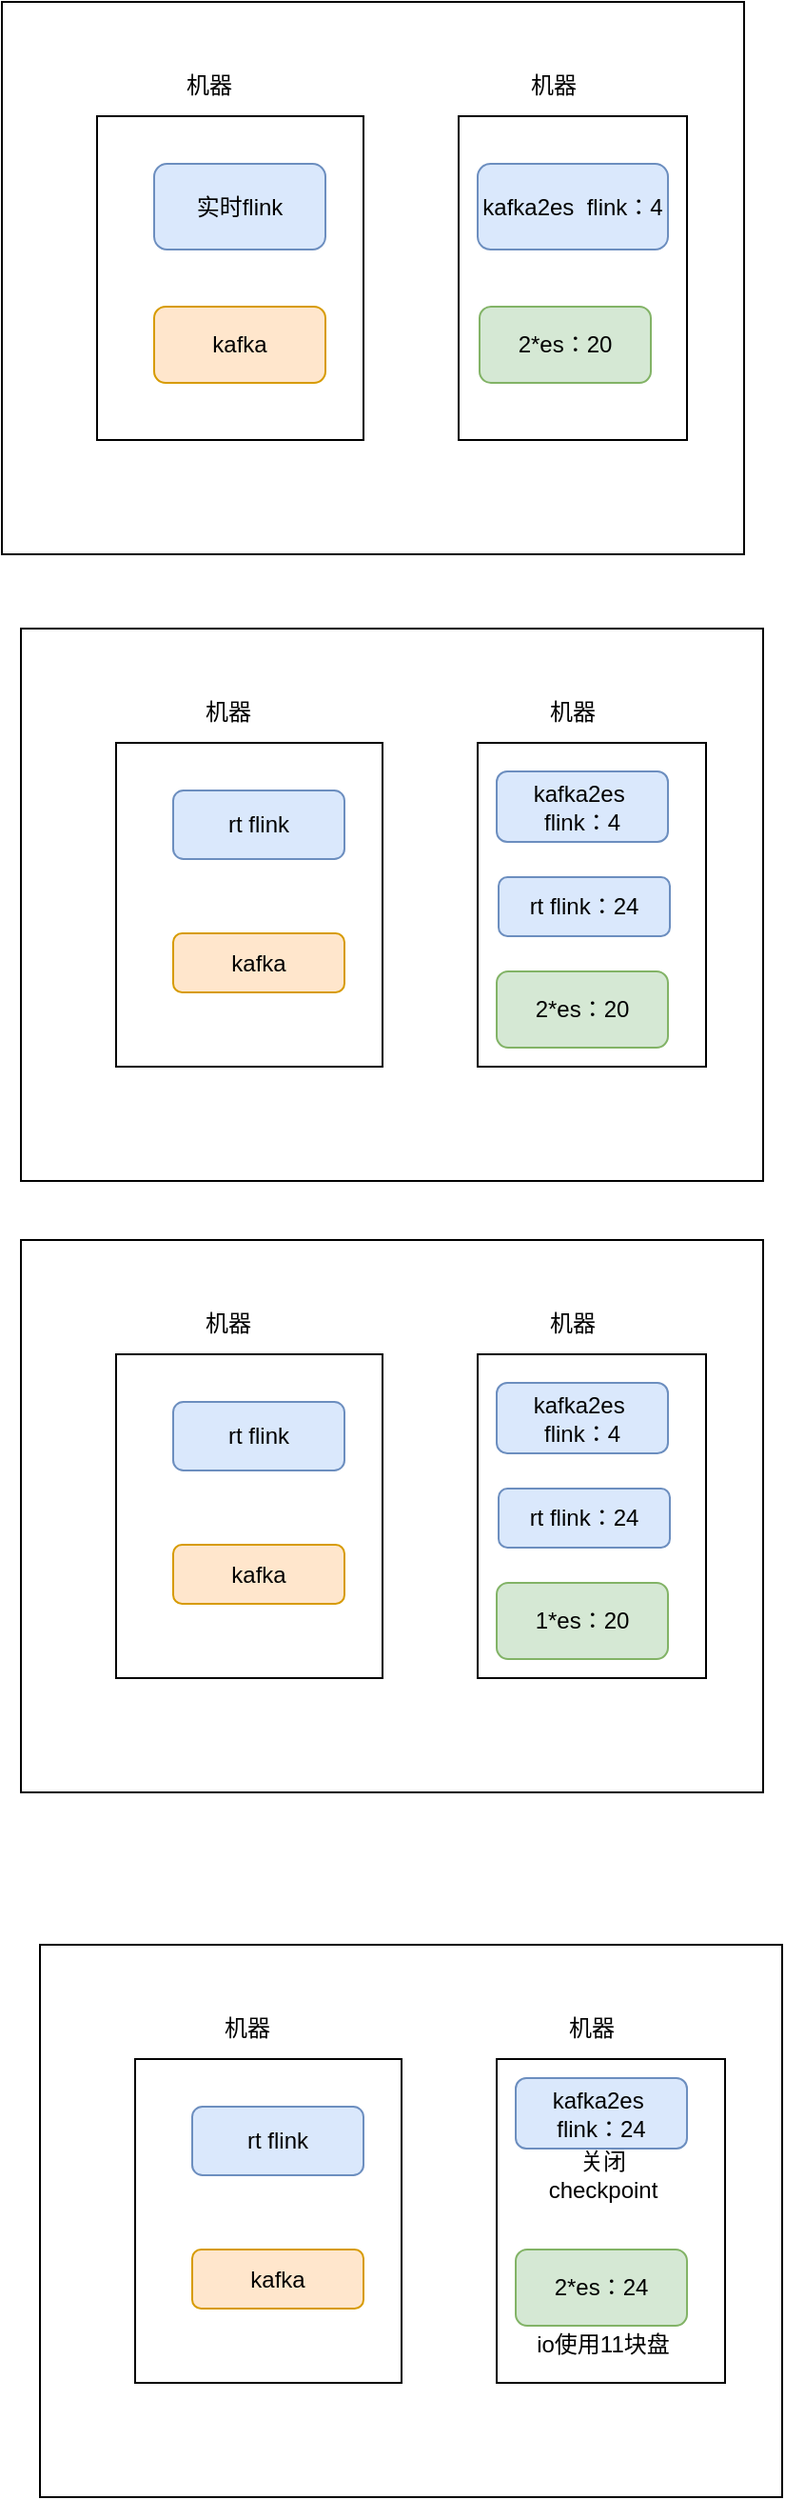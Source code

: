 <mxfile version="10.5.4" type="device"><diagram id="ipRvdCyPaNZctxSyJM8C" name="Page-1"><mxGraphModel dx="918" dy="595" grid="1" gridSize="10" guides="1" tooltips="1" connect="1" arrows="1" fold="1" page="1" pageScale="1" pageWidth="827" pageHeight="1169" math="0" shadow="0"><root><mxCell id="0"/><mxCell id="1" parent="0"/><mxCell id="fTLkdXg7NQNve4NA7uw9-6" value="" style="rounded=0;whiteSpace=wrap;html=1;" vertex="1" parent="1"><mxGeometry x="90" y="110" width="390" height="290" as="geometry"/></mxCell><mxCell id="fTLkdXg7NQNve4NA7uw9-2" value="" style="rounded=0;whiteSpace=wrap;html=1;" vertex="1" parent="1"><mxGeometry x="140" y="170" width="140" height="170" as="geometry"/></mxCell><mxCell id="fTLkdXg7NQNve4NA7uw9-3" value="" style="rounded=0;whiteSpace=wrap;html=1;" vertex="1" parent="1"><mxGeometry x="330" y="170" width="120" height="170" as="geometry"/></mxCell><mxCell id="fTLkdXg7NQNve4NA7uw9-4" value="机器" style="text;html=1;resizable=0;points=[];autosize=1;align=left;verticalAlign=top;spacingTop=-4;" vertex="1" parent="1"><mxGeometry x="185" y="144" width="40" height="20" as="geometry"/></mxCell><mxCell id="fTLkdXg7NQNve4NA7uw9-5" value="机器" style="text;html=1;resizable=0;points=[];autosize=1;align=left;verticalAlign=top;spacingTop=-4;" vertex="1" parent="1"><mxGeometry x="366" y="144" width="40" height="20" as="geometry"/></mxCell><mxCell id="fTLkdXg7NQNve4NA7uw9-8" value="实时flink" style="rounded=1;whiteSpace=wrap;html=1;fillColor=#dae8fc;strokeColor=#6c8ebf;" vertex="1" parent="1"><mxGeometry x="170" y="195" width="90" height="45" as="geometry"/></mxCell><mxCell id="fTLkdXg7NQNve4NA7uw9-9" value="kafka" style="rounded=1;whiteSpace=wrap;html=1;fillColor=#ffe6cc;strokeColor=#d79b00;" vertex="1" parent="1"><mxGeometry x="170" y="270" width="90" height="40" as="geometry"/></mxCell><mxCell id="fTLkdXg7NQNve4NA7uw9-10" value="kafka2es&amp;nbsp; flink：4" style="rounded=1;whiteSpace=wrap;html=1;fillColor=#dae8fc;strokeColor=#6c8ebf;" vertex="1" parent="1"><mxGeometry x="340" y="195" width="100" height="45" as="geometry"/></mxCell><mxCell id="fTLkdXg7NQNve4NA7uw9-11" value="2*es：20" style="rounded=1;whiteSpace=wrap;html=1;fillColor=#d5e8d4;strokeColor=#82b366;" vertex="1" parent="1"><mxGeometry x="341" y="270" width="90" height="40" as="geometry"/></mxCell><mxCell id="fTLkdXg7NQNve4NA7uw9-12" value="" style="rounded=0;whiteSpace=wrap;html=1;" vertex="1" parent="1"><mxGeometry x="100" y="439" width="390" height="290" as="geometry"/></mxCell><mxCell id="fTLkdXg7NQNve4NA7uw9-13" value="" style="rounded=0;whiteSpace=wrap;html=1;" vertex="1" parent="1"><mxGeometry x="150" y="499" width="140" height="170" as="geometry"/></mxCell><mxCell id="fTLkdXg7NQNve4NA7uw9-14" value="" style="rounded=0;whiteSpace=wrap;html=1;" vertex="1" parent="1"><mxGeometry x="340" y="499" width="120" height="170" as="geometry"/></mxCell><mxCell id="fTLkdXg7NQNve4NA7uw9-15" value="机器" style="text;html=1;resizable=0;points=[];autosize=1;align=left;verticalAlign=top;spacingTop=-4;" vertex="1" parent="1"><mxGeometry x="195" y="473" width="40" height="20" as="geometry"/></mxCell><mxCell id="fTLkdXg7NQNve4NA7uw9-16" value="机器" style="text;html=1;resizable=0;points=[];autosize=1;align=left;verticalAlign=top;spacingTop=-4;" vertex="1" parent="1"><mxGeometry x="376" y="473" width="40" height="20" as="geometry"/></mxCell><mxCell id="fTLkdXg7NQNve4NA7uw9-17" value="rt flink" style="rounded=1;whiteSpace=wrap;html=1;fillColor=#dae8fc;strokeColor=#6c8ebf;" vertex="1" parent="1"><mxGeometry x="180" y="524" width="90" height="36" as="geometry"/></mxCell><mxCell id="fTLkdXg7NQNve4NA7uw9-18" value="kafka" style="rounded=1;whiteSpace=wrap;html=1;fillColor=#ffe6cc;strokeColor=#d79b00;" vertex="1" parent="1"><mxGeometry x="180" y="599" width="90" height="31" as="geometry"/></mxCell><mxCell id="fTLkdXg7NQNve4NA7uw9-19" value="kafka2es&amp;nbsp; flink：4" style="rounded=1;whiteSpace=wrap;html=1;fillColor=#dae8fc;strokeColor=#6c8ebf;" vertex="1" parent="1"><mxGeometry x="350" y="514" width="90" height="37" as="geometry"/></mxCell><mxCell id="fTLkdXg7NQNve4NA7uw9-20" value="2*es：20" style="rounded=1;whiteSpace=wrap;html=1;fillColor=#d5e8d4;strokeColor=#82b366;" vertex="1" parent="1"><mxGeometry x="350" y="619" width="90" height="40" as="geometry"/></mxCell><mxCell id="fTLkdXg7NQNve4NA7uw9-21" value="rt flink：24" style="rounded=1;whiteSpace=wrap;html=1;fillColor=#dae8fc;strokeColor=#6c8ebf;" vertex="1" parent="1"><mxGeometry x="351" y="569.5" width="90" height="31" as="geometry"/></mxCell><mxCell id="fTLkdXg7NQNve4NA7uw9-38" value="" style="rounded=0;whiteSpace=wrap;html=1;" vertex="1" parent="1"><mxGeometry x="100" y="760" width="390" height="290" as="geometry"/></mxCell><mxCell id="fTLkdXg7NQNve4NA7uw9-39" value="" style="rounded=0;whiteSpace=wrap;html=1;" vertex="1" parent="1"><mxGeometry x="150" y="820" width="140" height="170" as="geometry"/></mxCell><mxCell id="fTLkdXg7NQNve4NA7uw9-40" value="" style="rounded=0;whiteSpace=wrap;html=1;" vertex="1" parent="1"><mxGeometry x="340" y="820" width="120" height="170" as="geometry"/></mxCell><mxCell id="fTLkdXg7NQNve4NA7uw9-41" value="机器" style="text;html=1;resizable=0;points=[];autosize=1;align=left;verticalAlign=top;spacingTop=-4;" vertex="1" parent="1"><mxGeometry x="195" y="794" width="40" height="20" as="geometry"/></mxCell><mxCell id="fTLkdXg7NQNve4NA7uw9-42" value="机器" style="text;html=1;resizable=0;points=[];autosize=1;align=left;verticalAlign=top;spacingTop=-4;" vertex="1" parent="1"><mxGeometry x="376" y="794" width="40" height="20" as="geometry"/></mxCell><mxCell id="fTLkdXg7NQNve4NA7uw9-43" value="rt flink" style="rounded=1;whiteSpace=wrap;html=1;fillColor=#dae8fc;strokeColor=#6c8ebf;" vertex="1" parent="1"><mxGeometry x="180" y="845" width="90" height="36" as="geometry"/></mxCell><mxCell id="fTLkdXg7NQNve4NA7uw9-44" value="kafka" style="rounded=1;whiteSpace=wrap;html=1;fillColor=#ffe6cc;strokeColor=#d79b00;" vertex="1" parent="1"><mxGeometry x="180" y="920" width="90" height="31" as="geometry"/></mxCell><mxCell id="fTLkdXg7NQNve4NA7uw9-45" value="kafka2es&amp;nbsp; flink：4" style="rounded=1;whiteSpace=wrap;html=1;fillColor=#dae8fc;strokeColor=#6c8ebf;" vertex="1" parent="1"><mxGeometry x="350" y="835" width="90" height="37" as="geometry"/></mxCell><mxCell id="fTLkdXg7NQNve4NA7uw9-46" value="1*es：20" style="rounded=1;whiteSpace=wrap;html=1;fillColor=#d5e8d4;strokeColor=#82b366;" vertex="1" parent="1"><mxGeometry x="350" y="940" width="90" height="40" as="geometry"/></mxCell><mxCell id="fTLkdXg7NQNve4NA7uw9-47" value="rt flink：24" style="rounded=1;whiteSpace=wrap;html=1;fillColor=#dae8fc;strokeColor=#6c8ebf;" vertex="1" parent="1"><mxGeometry x="351" y="890.5" width="90" height="31" as="geometry"/></mxCell><mxCell id="fTLkdXg7NQNve4NA7uw9-48" value="" style="rounded=0;whiteSpace=wrap;html=1;" vertex="1" parent="1"><mxGeometry x="110" y="1130" width="390" height="290" as="geometry"/></mxCell><mxCell id="fTLkdXg7NQNve4NA7uw9-49" value="" style="rounded=0;whiteSpace=wrap;html=1;" vertex="1" parent="1"><mxGeometry x="160" y="1190" width="140" height="170" as="geometry"/></mxCell><mxCell id="fTLkdXg7NQNve4NA7uw9-50" value="" style="rounded=0;whiteSpace=wrap;html=1;" vertex="1" parent="1"><mxGeometry x="350" y="1190" width="120" height="170" as="geometry"/></mxCell><mxCell id="fTLkdXg7NQNve4NA7uw9-51" value="机器" style="text;html=1;resizable=0;points=[];autosize=1;align=left;verticalAlign=top;spacingTop=-4;" vertex="1" parent="1"><mxGeometry x="205" y="1164" width="40" height="20" as="geometry"/></mxCell><mxCell id="fTLkdXg7NQNve4NA7uw9-52" value="机器" style="text;html=1;resizable=0;points=[];autosize=1;align=left;verticalAlign=top;spacingTop=-4;" vertex="1" parent="1"><mxGeometry x="386" y="1164" width="40" height="20" as="geometry"/></mxCell><mxCell id="fTLkdXg7NQNve4NA7uw9-53" value="rt flink" style="rounded=1;whiteSpace=wrap;html=1;fillColor=#dae8fc;strokeColor=#6c8ebf;" vertex="1" parent="1"><mxGeometry x="190" y="1215" width="90" height="36" as="geometry"/></mxCell><mxCell id="fTLkdXg7NQNve4NA7uw9-54" value="kafka" style="rounded=1;whiteSpace=wrap;html=1;fillColor=#ffe6cc;strokeColor=#d79b00;" vertex="1" parent="1"><mxGeometry x="190" y="1290" width="90" height="31" as="geometry"/></mxCell><mxCell id="fTLkdXg7NQNve4NA7uw9-55" value="kafka2es&amp;nbsp; flink：24" style="rounded=1;whiteSpace=wrap;html=1;fillColor=#dae8fc;strokeColor=#6c8ebf;" vertex="1" parent="1"><mxGeometry x="360" y="1200" width="90" height="37" as="geometry"/></mxCell><mxCell id="fTLkdXg7NQNve4NA7uw9-56" value="2*es：24" style="rounded=1;whiteSpace=wrap;html=1;fillColor=#d5e8d4;strokeColor=#82b366;" vertex="1" parent="1"><mxGeometry x="360" y="1290" width="90" height="40" as="geometry"/></mxCell><mxCell id="fTLkdXg7NQNve4NA7uw9-58" value="关闭checkpoint" style="text;html=1;strokeColor=none;fillColor=none;align=center;verticalAlign=middle;whiteSpace=wrap;rounded=0;" vertex="1" parent="1"><mxGeometry x="386" y="1241" width="40" height="20" as="geometry"/></mxCell><mxCell id="fTLkdXg7NQNve4NA7uw9-60" value="io使用11块盘" style="text;html=1;strokeColor=none;fillColor=none;align=center;verticalAlign=middle;whiteSpace=wrap;rounded=0;" vertex="1" parent="1"><mxGeometry x="361" y="1330" width="90" height="20" as="geometry"/></mxCell></root></mxGraphModel></diagram></mxfile>